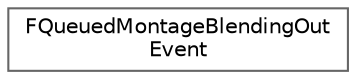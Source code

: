digraph "Graphical Class Hierarchy"
{
 // INTERACTIVE_SVG=YES
 // LATEX_PDF_SIZE
  bgcolor="transparent";
  edge [fontname=Helvetica,fontsize=10,labelfontname=Helvetica,labelfontsize=10];
  node [fontname=Helvetica,fontsize=10,shape=box,height=0.2,width=0.4];
  rankdir="LR";
  Node0 [id="Node000000",label="FQueuedMontageBlendingOut\lEvent",height=0.2,width=0.4,color="grey40", fillcolor="white", style="filled",URL="$dc/dde/structFQueuedMontageBlendingOutEvent.html",tooltip="Component space poses."];
}
